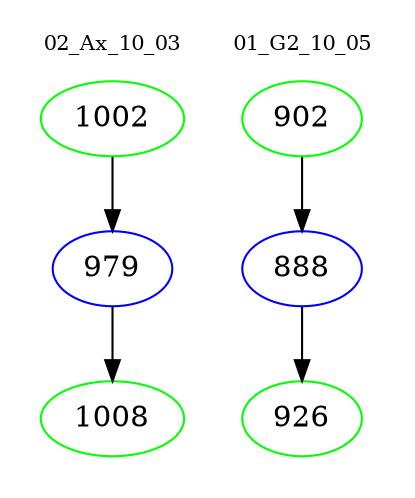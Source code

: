 digraph{
subgraph cluster_0 {
color = white
label = "02_Ax_10_03";
fontsize=10;
T0_1002 [label="1002", color="green"]
T0_1002 -> T0_979 [color="black"]
T0_979 [label="979", color="blue"]
T0_979 -> T0_1008 [color="black"]
T0_1008 [label="1008", color="green"]
}
subgraph cluster_1 {
color = white
label = "01_G2_10_05";
fontsize=10;
T1_902 [label="902", color="green"]
T1_902 -> T1_888 [color="black"]
T1_888 [label="888", color="blue"]
T1_888 -> T1_926 [color="black"]
T1_926 [label="926", color="green"]
}
}
